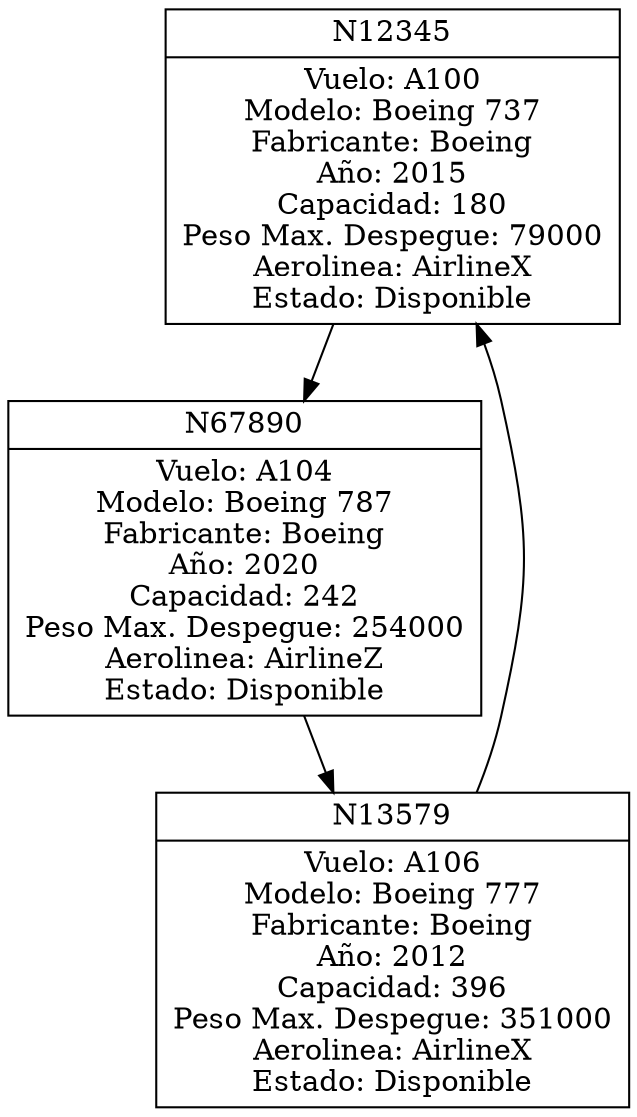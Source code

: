 digraph AvionesDisponibles {
  node [shape=record];
  nodo0x5637fa0edde0 [label="{{N12345}|{Vuelo: A100\nModelo: Boeing 737\nFabricante: Boeing\nAño: 2015\nCapacidad: 180\nPeso Max. Despegue: 79000\nAerolinea: AirlineX\nEstado: Disponible}}"];
  nodo0x5637fa0edde0 -> nodo0x5637fa0ef9a0;
  nodo0x5637fa0ef9a0 [label="{{N67890}|{Vuelo: A104\nModelo: Boeing 787\nFabricante: Boeing\nAño: 2020\nCapacidad: 242\nPeso Max. Despegue: 254000\nAerolinea: AirlineZ\nEstado: Disponible}}"];
  nodo0x5637fa0ef9a0 -> nodo0x5637fa0efab0;
  nodo0x5637fa0efab0 [label="{{N13579}|{Vuelo: A106\nModelo: Boeing 777\nFabricante: Boeing\nAño: 2012\nCapacidad: 396\nPeso Max. Despegue: 351000\nAerolinea: AirlineX\nEstado: Disponible}}"];
  nodo0x5637fa0efab0 -> nodo0x5637fa0edde0;
}
